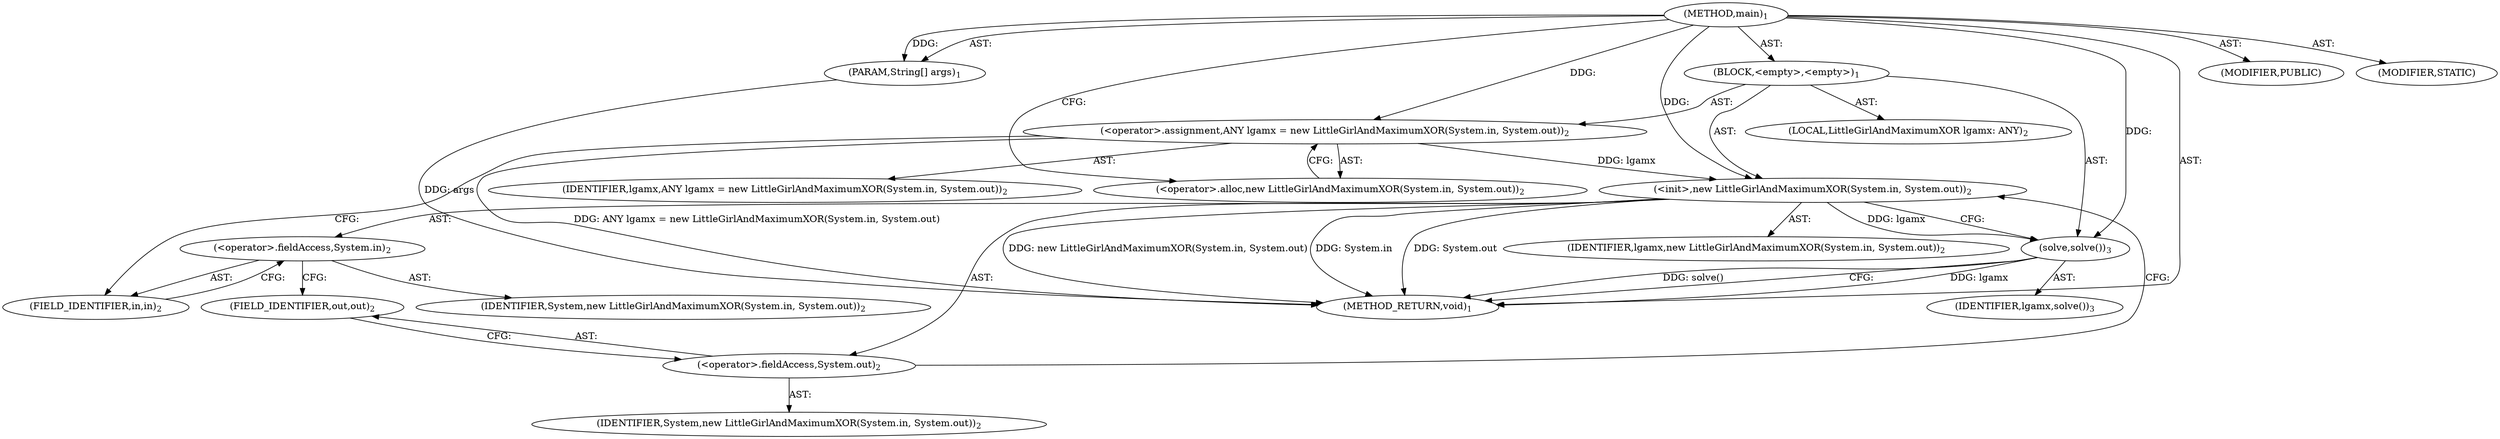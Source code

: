 digraph "main" {  
"19" [label = <(METHOD,main)<SUB>1</SUB>> ]
"20" [label = <(PARAM,String[] args)<SUB>1</SUB>> ]
"21" [label = <(BLOCK,&lt;empty&gt;,&lt;empty&gt;)<SUB>1</SUB>> ]
"4" [label = <(LOCAL,LittleGirlAndMaximumXOR lgamx: ANY)<SUB>2</SUB>> ]
"22" [label = <(&lt;operator&gt;.assignment,ANY lgamx = new LittleGirlAndMaximumXOR(System.in, System.out))<SUB>2</SUB>> ]
"23" [label = <(IDENTIFIER,lgamx,ANY lgamx = new LittleGirlAndMaximumXOR(System.in, System.out))<SUB>2</SUB>> ]
"24" [label = <(&lt;operator&gt;.alloc,new LittleGirlAndMaximumXOR(System.in, System.out))<SUB>2</SUB>> ]
"25" [label = <(&lt;init&gt;,new LittleGirlAndMaximumXOR(System.in, System.out))<SUB>2</SUB>> ]
"3" [label = <(IDENTIFIER,lgamx,new LittleGirlAndMaximumXOR(System.in, System.out))<SUB>2</SUB>> ]
"26" [label = <(&lt;operator&gt;.fieldAccess,System.in)<SUB>2</SUB>> ]
"27" [label = <(IDENTIFIER,System,new LittleGirlAndMaximumXOR(System.in, System.out))<SUB>2</SUB>> ]
"28" [label = <(FIELD_IDENTIFIER,in,in)<SUB>2</SUB>> ]
"29" [label = <(&lt;operator&gt;.fieldAccess,System.out)<SUB>2</SUB>> ]
"30" [label = <(IDENTIFIER,System,new LittleGirlAndMaximumXOR(System.in, System.out))<SUB>2</SUB>> ]
"31" [label = <(FIELD_IDENTIFIER,out,out)<SUB>2</SUB>> ]
"32" [label = <(solve,solve())<SUB>3</SUB>> ]
"33" [label = <(IDENTIFIER,lgamx,solve())<SUB>3</SUB>> ]
"34" [label = <(MODIFIER,PUBLIC)> ]
"35" [label = <(MODIFIER,STATIC)> ]
"36" [label = <(METHOD_RETURN,void)<SUB>1</SUB>> ]
  "19" -> "20"  [ label = "AST: "] 
  "19" -> "21"  [ label = "AST: "] 
  "19" -> "34"  [ label = "AST: "] 
  "19" -> "35"  [ label = "AST: "] 
  "19" -> "36"  [ label = "AST: "] 
  "21" -> "4"  [ label = "AST: "] 
  "21" -> "22"  [ label = "AST: "] 
  "21" -> "25"  [ label = "AST: "] 
  "21" -> "32"  [ label = "AST: "] 
  "22" -> "23"  [ label = "AST: "] 
  "22" -> "24"  [ label = "AST: "] 
  "25" -> "3"  [ label = "AST: "] 
  "25" -> "26"  [ label = "AST: "] 
  "25" -> "29"  [ label = "AST: "] 
  "26" -> "27"  [ label = "AST: "] 
  "26" -> "28"  [ label = "AST: "] 
  "29" -> "30"  [ label = "AST: "] 
  "29" -> "31"  [ label = "AST: "] 
  "32" -> "33"  [ label = "AST: "] 
  "22" -> "28"  [ label = "CFG: "] 
  "25" -> "32"  [ label = "CFG: "] 
  "32" -> "36"  [ label = "CFG: "] 
  "24" -> "22"  [ label = "CFG: "] 
  "26" -> "31"  [ label = "CFG: "] 
  "29" -> "25"  [ label = "CFG: "] 
  "28" -> "26"  [ label = "CFG: "] 
  "31" -> "29"  [ label = "CFG: "] 
  "19" -> "24"  [ label = "CFG: "] 
  "20" -> "36"  [ label = "DDG: args"] 
  "22" -> "36"  [ label = "DDG: ANY lgamx = new LittleGirlAndMaximumXOR(System.in, System.out)"] 
  "25" -> "36"  [ label = "DDG: System.in"] 
  "25" -> "36"  [ label = "DDG: System.out"] 
  "25" -> "36"  [ label = "DDG: new LittleGirlAndMaximumXOR(System.in, System.out)"] 
  "32" -> "36"  [ label = "DDG: lgamx"] 
  "32" -> "36"  [ label = "DDG: solve()"] 
  "19" -> "20"  [ label = "DDG: "] 
  "19" -> "22"  [ label = "DDG: "] 
  "22" -> "25"  [ label = "DDG: lgamx"] 
  "19" -> "25"  [ label = "DDG: "] 
  "25" -> "32"  [ label = "DDG: lgamx"] 
  "19" -> "32"  [ label = "DDG: "] 
}
